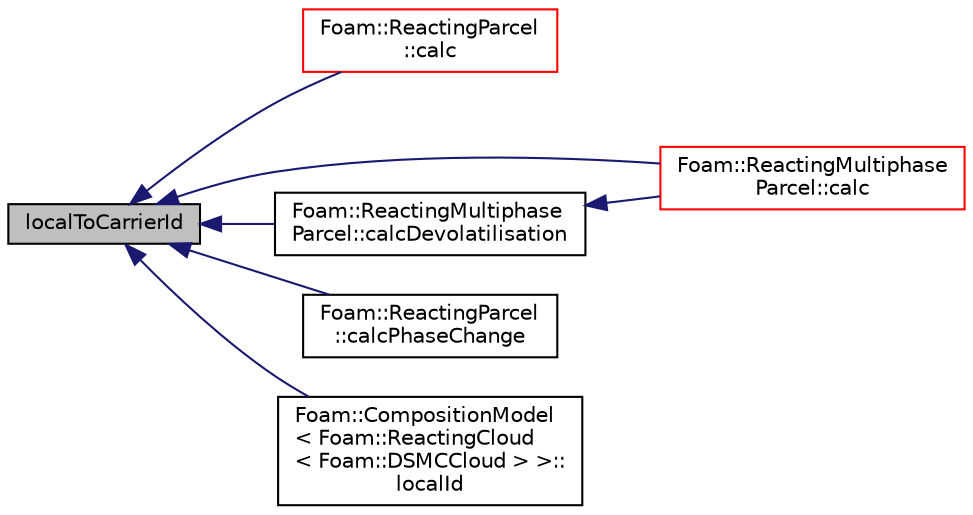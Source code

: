 digraph "localToCarrierId"
{
  bgcolor="transparent";
  edge [fontname="Helvetica",fontsize="10",labelfontname="Helvetica",labelfontsize="10"];
  node [fontname="Helvetica",fontsize="10",shape=record];
  rankdir="LR";
  Node62 [label="localToCarrierId",height=0.2,width=0.4,color="black", fillcolor="grey75", style="filled", fontcolor="black"];
  Node62 -> Node63 [dir="back",color="midnightblue",fontsize="10",style="solid",fontname="Helvetica"];
  Node63 [label="Foam::ReactingParcel\l::calc",height=0.2,width=0.4,color="red",URL="$a25049.html#a6a46515d02de32cba752f8c0cdd512e9",tooltip="Update parcel properties over the time interval. "];
  Node62 -> Node70 [dir="back",color="midnightblue",fontsize="10",style="solid",fontname="Helvetica"];
  Node70 [label="Foam::ReactingMultiphase\lParcel::calc",height=0.2,width=0.4,color="red",URL="$a25037.html#a6a46515d02de32cba752f8c0cdd512e9",tooltip="Update parcel properties over the time interval. "];
  Node62 -> Node75 [dir="back",color="midnightblue",fontsize="10",style="solid",fontname="Helvetica"];
  Node75 [label="Foam::ReactingMultiphase\lParcel::calcDevolatilisation",height=0.2,width=0.4,color="black",URL="$a25037.html#a27e44fd232cf9e748036d4574bafd0af",tooltip="Calculate Devolatilisation. "];
  Node75 -> Node70 [dir="back",color="midnightblue",fontsize="10",style="solid",fontname="Helvetica"];
  Node62 -> Node68 [dir="back",color="midnightblue",fontsize="10",style="solid",fontname="Helvetica"];
  Node68 [label="Foam::ReactingParcel\l::calcPhaseChange",height=0.2,width=0.4,color="black",URL="$a25049.html#a5b56a067700e6158ee77c1f7f4844b6b",tooltip="Calculate Phase change. "];
  Node62 -> Node76 [dir="back",color="midnightblue",fontsize="10",style="solid",fontname="Helvetica"];
  Node76 [label="Foam::CompositionModel\l\< Foam::ReactingCloud\l\< Foam::DSMCCloud \> \>::\llocalId",height=0.2,width=0.4,color="black",URL="$a24933.html#acff14cef9e4a4837d29a40d880fa353a",tooltip="Return local id of component cmptName in phase phaseI. "];
}

